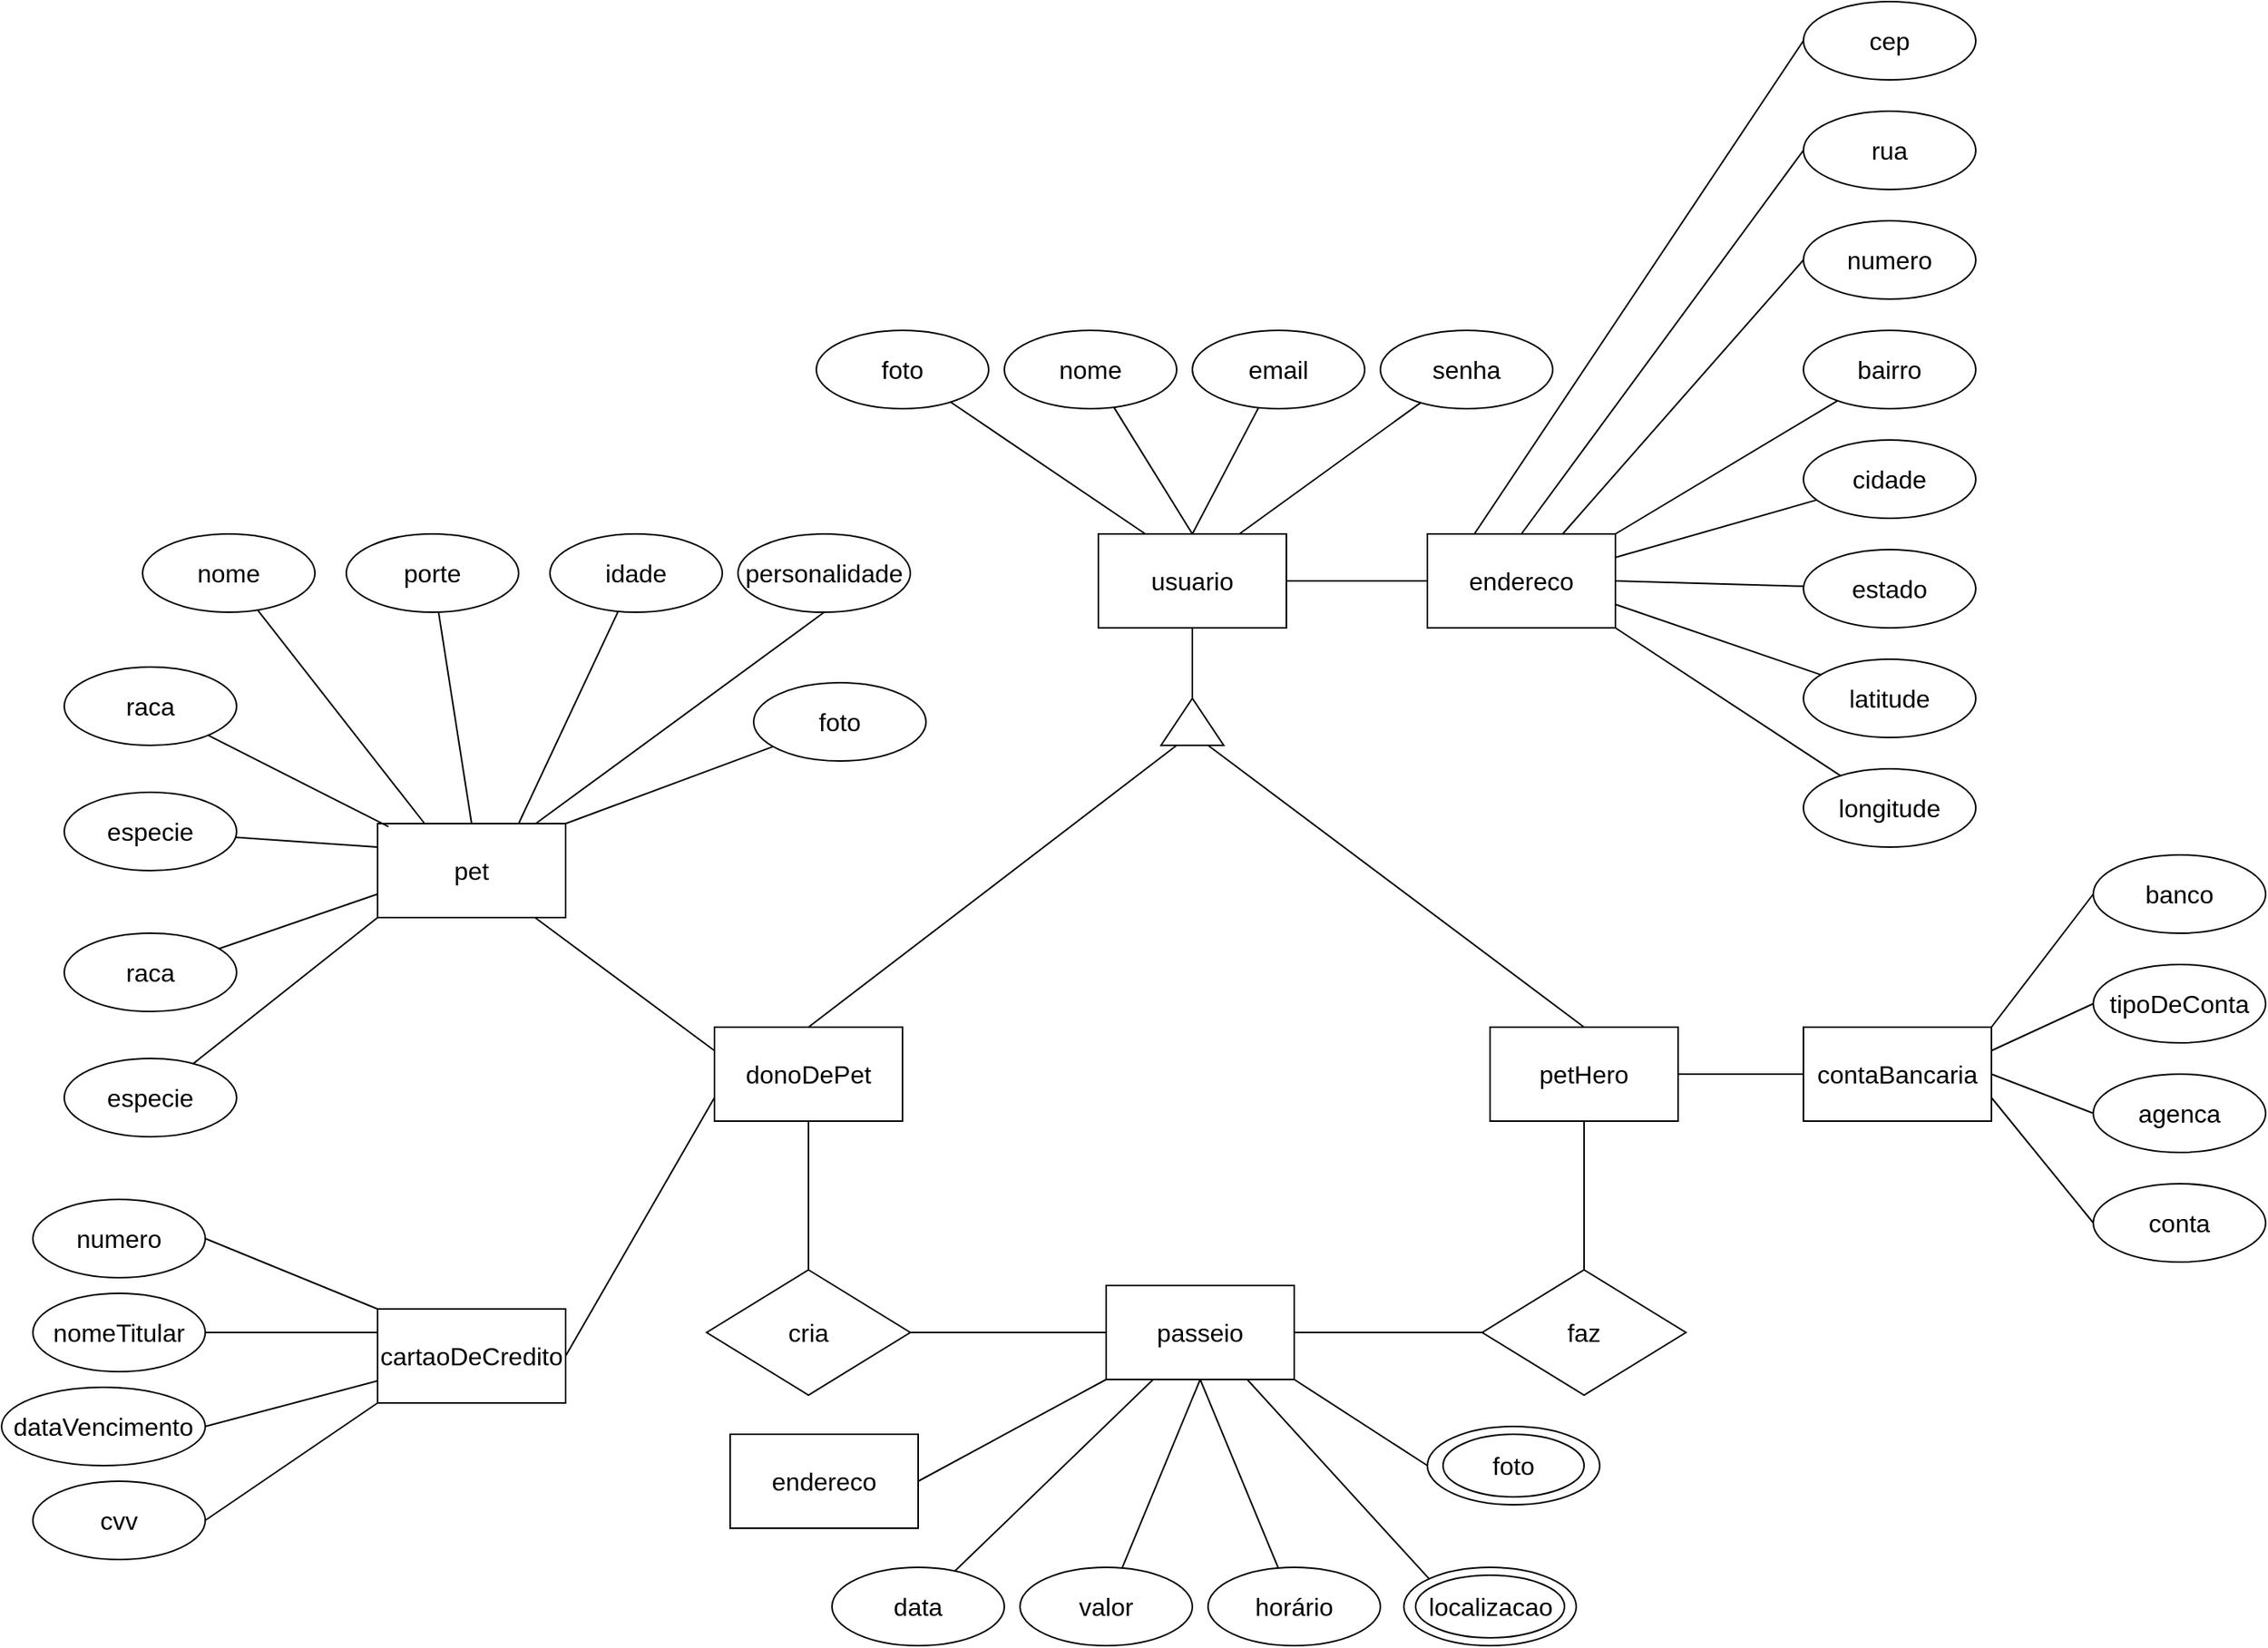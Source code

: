 <mxfile version="14.6.1" type="github">
  <diagram id="R2lEEEUBdFMjLlhIrx00" name="Page-1">
    <mxGraphModel dx="2844" dy="1608" grid="1" gridSize="10" guides="1" tooltips="1" connect="1" arrows="1" fold="1" page="1" pageScale="1" pageWidth="850" pageHeight="1100" math="0" shadow="0" extFonts="Permanent Marker^https://fonts.googleapis.com/css?family=Permanent+Marker">
      <root>
        <mxCell id="0" />
        <mxCell id="1" parent="0" />
        <mxCell id="7MaBJJEsDHiTCgpowhhf-4" style="edgeStyle=orthogonalEdgeStyle;rounded=0;orthogonalLoop=1;jettySize=auto;html=1;entryX=1;entryY=0.5;entryDx=0;entryDy=0;endArrow=none;endFill=0;" edge="1" parent="1" source="7MaBJJEsDHiTCgpowhhf-1" target="7MaBJJEsDHiTCgpowhhf-3">
          <mxGeometry relative="1" as="geometry" />
        </mxCell>
        <mxCell id="7MaBJJEsDHiTCgpowhhf-13" style="edgeStyle=none;rounded=0;orthogonalLoop=1;jettySize=auto;html=1;entryX=0;entryY=0.5;entryDx=0;entryDy=0;endArrow=none;endFill=0;" edge="1" parent="1" source="7MaBJJEsDHiTCgpowhhf-1" target="7MaBJJEsDHiTCgpowhhf-12">
          <mxGeometry relative="1" as="geometry" />
        </mxCell>
        <mxCell id="7MaBJJEsDHiTCgpowhhf-1" value="usuario" style="rounded=0;whiteSpace=wrap;html=1;fontSize=16;" vertex="1" parent="1">
          <mxGeometry x="830" y="360" width="120" height="60" as="geometry" />
        </mxCell>
        <mxCell id="7MaBJJEsDHiTCgpowhhf-3" value="" style="triangle;whiteSpace=wrap;html=1;rotation=-90;" vertex="1" parent="1">
          <mxGeometry x="875" y="460" width="30" height="40" as="geometry" />
        </mxCell>
        <mxCell id="7MaBJJEsDHiTCgpowhhf-7" style="rounded=0;orthogonalLoop=1;jettySize=auto;html=1;entryX=0;entryY=0.25;entryDx=0;entryDy=0;endArrow=none;endFill=0;exitX=0.5;exitY=0;exitDx=0;exitDy=0;" edge="1" parent="1" source="7MaBJJEsDHiTCgpowhhf-5" target="7MaBJJEsDHiTCgpowhhf-3">
          <mxGeometry relative="1" as="geometry" />
        </mxCell>
        <mxCell id="7MaBJJEsDHiTCgpowhhf-15" style="edgeStyle=none;rounded=0;orthogonalLoop=1;jettySize=auto;html=1;entryX=1;entryY=0.5;entryDx=0;entryDy=0;endArrow=none;endFill=0;exitX=0;exitY=0.75;exitDx=0;exitDy=0;" edge="1" parent="1" source="7MaBJJEsDHiTCgpowhhf-5" target="7MaBJJEsDHiTCgpowhhf-10">
          <mxGeometry relative="1" as="geometry" />
        </mxCell>
        <mxCell id="7MaBJJEsDHiTCgpowhhf-75" style="edgeStyle=none;rounded=0;orthogonalLoop=1;jettySize=auto;html=1;entryX=0.5;entryY=0;entryDx=0;entryDy=0;endArrow=none;endFill=0;" edge="1" parent="1" source="7MaBJJEsDHiTCgpowhhf-5" target="7MaBJJEsDHiTCgpowhhf-73">
          <mxGeometry relative="1" as="geometry" />
        </mxCell>
        <mxCell id="7MaBJJEsDHiTCgpowhhf-5" value="donoDePet" style="rounded=0;whiteSpace=wrap;html=1;fontSize=16;" vertex="1" parent="1">
          <mxGeometry x="585" y="675" width="120" height="60" as="geometry" />
        </mxCell>
        <mxCell id="7MaBJJEsDHiTCgpowhhf-8" style="edgeStyle=none;rounded=0;orthogonalLoop=1;jettySize=auto;html=1;entryX=0;entryY=0.75;entryDx=0;entryDy=0;endArrow=none;endFill=0;exitX=0.5;exitY=0;exitDx=0;exitDy=0;" edge="1" parent="1" source="7MaBJJEsDHiTCgpowhhf-6" target="7MaBJJEsDHiTCgpowhhf-3">
          <mxGeometry relative="1" as="geometry" />
        </mxCell>
        <mxCell id="7MaBJJEsDHiTCgpowhhf-14" style="edgeStyle=none;rounded=0;orthogonalLoop=1;jettySize=auto;html=1;endArrow=none;endFill=0;" edge="1" parent="1" source="7MaBJJEsDHiTCgpowhhf-6" target="7MaBJJEsDHiTCgpowhhf-11">
          <mxGeometry relative="1" as="geometry" />
        </mxCell>
        <mxCell id="7MaBJJEsDHiTCgpowhhf-76" style="edgeStyle=none;rounded=0;orthogonalLoop=1;jettySize=auto;html=1;entryX=0.5;entryY=0;entryDx=0;entryDy=0;endArrow=none;endFill=0;" edge="1" parent="1" source="7MaBJJEsDHiTCgpowhhf-6" target="7MaBJJEsDHiTCgpowhhf-74">
          <mxGeometry relative="1" as="geometry" />
        </mxCell>
        <mxCell id="7MaBJJEsDHiTCgpowhhf-6" value="petHero" style="rounded=0;whiteSpace=wrap;html=1;fontSize=16;" vertex="1" parent="1">
          <mxGeometry x="1080" y="675" width="120" height="60" as="geometry" />
        </mxCell>
        <mxCell id="7MaBJJEsDHiTCgpowhhf-16" style="edgeStyle=none;rounded=0;orthogonalLoop=1;jettySize=auto;html=1;entryX=0;entryY=0.25;entryDx=0;entryDy=0;endArrow=none;endFill=0;" edge="1" parent="1" source="7MaBJJEsDHiTCgpowhhf-9" target="7MaBJJEsDHiTCgpowhhf-5">
          <mxGeometry relative="1" as="geometry" />
        </mxCell>
        <mxCell id="7MaBJJEsDHiTCgpowhhf-63" style="edgeStyle=none;rounded=0;orthogonalLoop=1;jettySize=auto;html=1;endArrow=none;endFill=0;entryX=0.5;entryY=1;entryDx=0;entryDy=0;" edge="1" parent="1" source="7MaBJJEsDHiTCgpowhhf-9" target="7MaBJJEsDHiTCgpowhhf-55">
          <mxGeometry relative="1" as="geometry">
            <mxPoint x="630" y="475" as="targetPoint" />
          </mxGeometry>
        </mxCell>
        <mxCell id="7MaBJJEsDHiTCgpowhhf-9" value="pet" style="rounded=0;whiteSpace=wrap;html=1;fontSize=16;" vertex="1" parent="1">
          <mxGeometry x="370" y="545" width="120" height="60" as="geometry" />
        </mxCell>
        <mxCell id="7MaBJJEsDHiTCgpowhhf-10" value="cartaoDeCredito" style="rounded=0;whiteSpace=wrap;html=1;fontSize=16;" vertex="1" parent="1">
          <mxGeometry x="370" y="855" width="120" height="60" as="geometry" />
        </mxCell>
        <mxCell id="7MaBJJEsDHiTCgpowhhf-11" value="contaBancaria" style="rounded=0;whiteSpace=wrap;html=1;fontSize=16;" vertex="1" parent="1">
          <mxGeometry x="1280" y="675" width="120" height="60" as="geometry" />
        </mxCell>
        <mxCell id="7MaBJJEsDHiTCgpowhhf-12" value="endereco" style="rounded=0;whiteSpace=wrap;html=1;fontSize=16;" vertex="1" parent="1">
          <mxGeometry x="1040" y="360" width="120" height="60" as="geometry" />
        </mxCell>
        <mxCell id="7MaBJJEsDHiTCgpowhhf-20" style="edgeStyle=none;rounded=0;orthogonalLoop=1;jettySize=auto;html=1;entryX=0.5;entryY=0;entryDx=0;entryDy=0;endArrow=none;endFill=0;" edge="1" parent="1" source="7MaBJJEsDHiTCgpowhhf-17" target="7MaBJJEsDHiTCgpowhhf-1">
          <mxGeometry relative="1" as="geometry" />
        </mxCell>
        <mxCell id="7MaBJJEsDHiTCgpowhhf-17" value="nome" style="ellipse;whiteSpace=wrap;html=1;fontSize=16;" vertex="1" parent="1">
          <mxGeometry x="770" y="230" width="110" height="50" as="geometry" />
        </mxCell>
        <mxCell id="7MaBJJEsDHiTCgpowhhf-21" style="edgeStyle=none;rounded=0;orthogonalLoop=1;jettySize=auto;html=1;endArrow=none;endFill=0;" edge="1" parent="1" source="7MaBJJEsDHiTCgpowhhf-18">
          <mxGeometry relative="1" as="geometry">
            <mxPoint x="890" y="360" as="targetPoint" />
          </mxGeometry>
        </mxCell>
        <mxCell id="7MaBJJEsDHiTCgpowhhf-18" value="email" style="ellipse;whiteSpace=wrap;html=1;fontSize=16;" vertex="1" parent="1">
          <mxGeometry x="890" y="230" width="110" height="50" as="geometry" />
        </mxCell>
        <mxCell id="7MaBJJEsDHiTCgpowhhf-22" style="edgeStyle=none;rounded=0;orthogonalLoop=1;jettySize=auto;html=1;entryX=0.75;entryY=0;entryDx=0;entryDy=0;endArrow=none;endFill=0;" edge="1" parent="1" source="7MaBJJEsDHiTCgpowhhf-19" target="7MaBJJEsDHiTCgpowhhf-1">
          <mxGeometry relative="1" as="geometry" />
        </mxCell>
        <mxCell id="7MaBJJEsDHiTCgpowhhf-19" value="senha" style="ellipse;whiteSpace=wrap;html=1;fontSize=16;" vertex="1" parent="1">
          <mxGeometry x="1010" y="230" width="110" height="50" as="geometry" />
        </mxCell>
        <mxCell id="7MaBJJEsDHiTCgpowhhf-32" style="edgeStyle=none;rounded=0;orthogonalLoop=1;jettySize=auto;html=1;entryX=0.25;entryY=0;entryDx=0;entryDy=0;endArrow=none;endFill=0;exitX=0;exitY=0.5;exitDx=0;exitDy=0;" edge="1" parent="1" source="7MaBJJEsDHiTCgpowhhf-23" target="7MaBJJEsDHiTCgpowhhf-12">
          <mxGeometry relative="1" as="geometry" />
        </mxCell>
        <mxCell id="7MaBJJEsDHiTCgpowhhf-23" value="cep" style="ellipse;whiteSpace=wrap;html=1;fontSize=16;" vertex="1" parent="1">
          <mxGeometry x="1280" y="20" width="110" height="50" as="geometry" />
        </mxCell>
        <mxCell id="7MaBJJEsDHiTCgpowhhf-33" style="edgeStyle=none;rounded=0;orthogonalLoop=1;jettySize=auto;html=1;entryX=0.5;entryY=0;entryDx=0;entryDy=0;endArrow=none;endFill=0;exitX=0;exitY=0.5;exitDx=0;exitDy=0;" edge="1" parent="1" source="7MaBJJEsDHiTCgpowhhf-24" target="7MaBJJEsDHiTCgpowhhf-12">
          <mxGeometry relative="1" as="geometry" />
        </mxCell>
        <mxCell id="7MaBJJEsDHiTCgpowhhf-24" value="rua" style="ellipse;whiteSpace=wrap;html=1;fontSize=16;" vertex="1" parent="1">
          <mxGeometry x="1280" y="90" width="110" height="50" as="geometry" />
        </mxCell>
        <mxCell id="7MaBJJEsDHiTCgpowhhf-34" style="edgeStyle=none;rounded=0;orthogonalLoop=1;jettySize=auto;html=1;endArrow=none;endFill=0;exitX=0;exitY=0.5;exitDx=0;exitDy=0;" edge="1" parent="1" source="7MaBJJEsDHiTCgpowhhf-25" target="7MaBJJEsDHiTCgpowhhf-12">
          <mxGeometry relative="1" as="geometry" />
        </mxCell>
        <mxCell id="7MaBJJEsDHiTCgpowhhf-25" value="numero" style="ellipse;whiteSpace=wrap;html=1;fontSize=16;" vertex="1" parent="1">
          <mxGeometry x="1280" y="160" width="110" height="50" as="geometry" />
        </mxCell>
        <mxCell id="7MaBJJEsDHiTCgpowhhf-35" style="edgeStyle=none;rounded=0;orthogonalLoop=1;jettySize=auto;html=1;entryX=1;entryY=0;entryDx=0;entryDy=0;endArrow=none;endFill=0;" edge="1" parent="1" source="7MaBJJEsDHiTCgpowhhf-26" target="7MaBJJEsDHiTCgpowhhf-12">
          <mxGeometry relative="1" as="geometry" />
        </mxCell>
        <mxCell id="7MaBJJEsDHiTCgpowhhf-26" value="bairro" style="ellipse;whiteSpace=wrap;html=1;fontSize=16;" vertex="1" parent="1">
          <mxGeometry x="1280" y="230" width="110" height="50" as="geometry" />
        </mxCell>
        <mxCell id="7MaBJJEsDHiTCgpowhhf-36" style="edgeStyle=none;rounded=0;orthogonalLoop=1;jettySize=auto;html=1;entryX=1;entryY=0.25;entryDx=0;entryDy=0;endArrow=none;endFill=0;" edge="1" parent="1" source="7MaBJJEsDHiTCgpowhhf-27" target="7MaBJJEsDHiTCgpowhhf-12">
          <mxGeometry relative="1" as="geometry" />
        </mxCell>
        <mxCell id="7MaBJJEsDHiTCgpowhhf-27" value="cidade" style="ellipse;whiteSpace=wrap;html=1;fontSize=16;" vertex="1" parent="1">
          <mxGeometry x="1280" y="300" width="110" height="50" as="geometry" />
        </mxCell>
        <mxCell id="7MaBJJEsDHiTCgpowhhf-37" style="edgeStyle=none;rounded=0;orthogonalLoop=1;jettySize=auto;html=1;entryX=1;entryY=0.5;entryDx=0;entryDy=0;endArrow=none;endFill=0;" edge="1" parent="1" source="7MaBJJEsDHiTCgpowhhf-28" target="7MaBJJEsDHiTCgpowhhf-12">
          <mxGeometry relative="1" as="geometry" />
        </mxCell>
        <mxCell id="7MaBJJEsDHiTCgpowhhf-28" value="estado" style="ellipse;whiteSpace=wrap;html=1;fontSize=16;" vertex="1" parent="1">
          <mxGeometry x="1280" y="370" width="110" height="50" as="geometry" />
        </mxCell>
        <mxCell id="7MaBJJEsDHiTCgpowhhf-38" style="edgeStyle=none;rounded=0;orthogonalLoop=1;jettySize=auto;html=1;entryX=1;entryY=0.75;entryDx=0;entryDy=0;endArrow=none;endFill=0;" edge="1" parent="1" source="7MaBJJEsDHiTCgpowhhf-29" target="7MaBJJEsDHiTCgpowhhf-12">
          <mxGeometry relative="1" as="geometry" />
        </mxCell>
        <mxCell id="7MaBJJEsDHiTCgpowhhf-29" value="latitude" style="ellipse;whiteSpace=wrap;html=1;fontSize=16;" vertex="1" parent="1">
          <mxGeometry x="1280" y="440" width="110" height="50" as="geometry" />
        </mxCell>
        <mxCell id="7MaBJJEsDHiTCgpowhhf-39" style="edgeStyle=none;rounded=0;orthogonalLoop=1;jettySize=auto;html=1;entryX=1;entryY=1;entryDx=0;entryDy=0;endArrow=none;endFill=0;" edge="1" parent="1" source="7MaBJJEsDHiTCgpowhhf-30" target="7MaBJJEsDHiTCgpowhhf-12">
          <mxGeometry relative="1" as="geometry" />
        </mxCell>
        <mxCell id="7MaBJJEsDHiTCgpowhhf-30" value="longitude" style="ellipse;whiteSpace=wrap;html=1;fontSize=16;" vertex="1" parent="1">
          <mxGeometry x="1280" y="510" width="110" height="50" as="geometry" />
        </mxCell>
        <mxCell id="7MaBJJEsDHiTCgpowhhf-44" style="edgeStyle=none;rounded=0;orthogonalLoop=1;jettySize=auto;html=1;entryX=1;entryY=0;entryDx=0;entryDy=0;endArrow=none;endFill=0;exitX=0;exitY=0.5;exitDx=0;exitDy=0;" edge="1" parent="1" source="7MaBJJEsDHiTCgpowhhf-40" target="7MaBJJEsDHiTCgpowhhf-11">
          <mxGeometry relative="1" as="geometry" />
        </mxCell>
        <mxCell id="7MaBJJEsDHiTCgpowhhf-40" value="banco" style="ellipse;whiteSpace=wrap;html=1;fontSize=16;" vertex="1" parent="1">
          <mxGeometry x="1465" y="565" width="110" height="50" as="geometry" />
        </mxCell>
        <mxCell id="7MaBJJEsDHiTCgpowhhf-45" style="edgeStyle=none;rounded=0;orthogonalLoop=1;jettySize=auto;html=1;entryX=1;entryY=0.25;entryDx=0;entryDy=0;endArrow=none;endFill=0;exitX=0;exitY=0.5;exitDx=0;exitDy=0;" edge="1" parent="1" source="7MaBJJEsDHiTCgpowhhf-41" target="7MaBJJEsDHiTCgpowhhf-11">
          <mxGeometry relative="1" as="geometry" />
        </mxCell>
        <mxCell id="7MaBJJEsDHiTCgpowhhf-41" value="tipoDeConta" style="ellipse;whiteSpace=wrap;html=1;fontSize=16;" vertex="1" parent="1">
          <mxGeometry x="1465" y="635" width="110" height="50" as="geometry" />
        </mxCell>
        <mxCell id="7MaBJJEsDHiTCgpowhhf-46" style="edgeStyle=none;rounded=0;orthogonalLoop=1;jettySize=auto;html=1;entryX=1;entryY=0.5;entryDx=0;entryDy=0;endArrow=none;endFill=0;exitX=0;exitY=0.5;exitDx=0;exitDy=0;" edge="1" parent="1" source="7MaBJJEsDHiTCgpowhhf-42" target="7MaBJJEsDHiTCgpowhhf-11">
          <mxGeometry relative="1" as="geometry" />
        </mxCell>
        <mxCell id="7MaBJJEsDHiTCgpowhhf-42" value="agenca" style="ellipse;whiteSpace=wrap;html=1;fontSize=16;" vertex="1" parent="1">
          <mxGeometry x="1465" y="705" width="110" height="50" as="geometry" />
        </mxCell>
        <mxCell id="7MaBJJEsDHiTCgpowhhf-47" style="edgeStyle=none;rounded=0;orthogonalLoop=1;jettySize=auto;html=1;entryX=1;entryY=0.75;entryDx=0;entryDy=0;endArrow=none;endFill=0;exitX=0;exitY=0.5;exitDx=0;exitDy=0;" edge="1" parent="1" source="7MaBJJEsDHiTCgpowhhf-43" target="7MaBJJEsDHiTCgpowhhf-11">
          <mxGeometry relative="1" as="geometry" />
        </mxCell>
        <mxCell id="7MaBJJEsDHiTCgpowhhf-43" value="conta" style="ellipse;whiteSpace=wrap;html=1;fontSize=16;" vertex="1" parent="1">
          <mxGeometry x="1465" y="775" width="110" height="50" as="geometry" />
        </mxCell>
        <mxCell id="7MaBJJEsDHiTCgpowhhf-56" style="edgeStyle=none;rounded=0;orthogonalLoop=1;jettySize=auto;html=1;entryX=0;entryY=1;entryDx=0;entryDy=0;endArrow=none;endFill=0;" edge="1" parent="1" source="7MaBJJEsDHiTCgpowhhf-48" target="7MaBJJEsDHiTCgpowhhf-9">
          <mxGeometry relative="1" as="geometry" />
        </mxCell>
        <mxCell id="7MaBJJEsDHiTCgpowhhf-48" value="especie" style="ellipse;whiteSpace=wrap;html=1;fontSize=16;" vertex="1" parent="1">
          <mxGeometry x="170" y="695" width="110" height="50" as="geometry" />
        </mxCell>
        <mxCell id="7MaBJJEsDHiTCgpowhhf-57" style="edgeStyle=none;rounded=0;orthogonalLoop=1;jettySize=auto;html=1;entryX=0;entryY=0.75;entryDx=0;entryDy=0;endArrow=none;endFill=0;" edge="1" parent="1" source="7MaBJJEsDHiTCgpowhhf-49" target="7MaBJJEsDHiTCgpowhhf-9">
          <mxGeometry relative="1" as="geometry" />
        </mxCell>
        <mxCell id="7MaBJJEsDHiTCgpowhhf-49" value="raca" style="ellipse;whiteSpace=wrap;html=1;fontSize=16;" vertex="1" parent="1">
          <mxGeometry x="170" y="615" width="110" height="50" as="geometry" />
        </mxCell>
        <mxCell id="7MaBJJEsDHiTCgpowhhf-58" style="edgeStyle=none;rounded=0;orthogonalLoop=1;jettySize=auto;html=1;entryX=0;entryY=0.25;entryDx=0;entryDy=0;endArrow=none;endFill=0;" edge="1" parent="1" source="7MaBJJEsDHiTCgpowhhf-50" target="7MaBJJEsDHiTCgpowhhf-9">
          <mxGeometry relative="1" as="geometry" />
        </mxCell>
        <mxCell id="7MaBJJEsDHiTCgpowhhf-50" value="especie" style="ellipse;whiteSpace=wrap;html=1;fontSize=16;" vertex="1" parent="1">
          <mxGeometry x="170" y="525" width="110" height="50" as="geometry" />
        </mxCell>
        <mxCell id="7MaBJJEsDHiTCgpowhhf-59" style="edgeStyle=none;rounded=0;orthogonalLoop=1;jettySize=auto;html=1;entryX=0.058;entryY=0.033;entryDx=0;entryDy=0;entryPerimeter=0;endArrow=none;endFill=0;" edge="1" parent="1" source="7MaBJJEsDHiTCgpowhhf-51" target="7MaBJJEsDHiTCgpowhhf-9">
          <mxGeometry relative="1" as="geometry" />
        </mxCell>
        <mxCell id="7MaBJJEsDHiTCgpowhhf-51" value="raca" style="ellipse;whiteSpace=wrap;html=1;fontSize=16;" vertex="1" parent="1">
          <mxGeometry x="170" y="445" width="110" height="50" as="geometry" />
        </mxCell>
        <mxCell id="7MaBJJEsDHiTCgpowhhf-60" style="edgeStyle=none;rounded=0;orthogonalLoop=1;jettySize=auto;html=1;entryX=0.25;entryY=0;entryDx=0;entryDy=0;endArrow=none;endFill=0;" edge="1" parent="1" source="7MaBJJEsDHiTCgpowhhf-52" target="7MaBJJEsDHiTCgpowhhf-9">
          <mxGeometry relative="1" as="geometry" />
        </mxCell>
        <mxCell id="7MaBJJEsDHiTCgpowhhf-52" value="nome" style="ellipse;whiteSpace=wrap;html=1;fontSize=16;" vertex="1" parent="1">
          <mxGeometry x="220" y="360" width="110" height="50" as="geometry" />
        </mxCell>
        <mxCell id="7MaBJJEsDHiTCgpowhhf-61" style="edgeStyle=none;rounded=0;orthogonalLoop=1;jettySize=auto;html=1;entryX=0.5;entryY=0;entryDx=0;entryDy=0;endArrow=none;endFill=0;" edge="1" parent="1" source="7MaBJJEsDHiTCgpowhhf-53" target="7MaBJJEsDHiTCgpowhhf-9">
          <mxGeometry relative="1" as="geometry" />
        </mxCell>
        <mxCell id="7MaBJJEsDHiTCgpowhhf-53" value="porte" style="ellipse;whiteSpace=wrap;html=1;fontSize=16;" vertex="1" parent="1">
          <mxGeometry x="350" y="360" width="110" height="50" as="geometry" />
        </mxCell>
        <mxCell id="7MaBJJEsDHiTCgpowhhf-62" style="edgeStyle=none;rounded=0;orthogonalLoop=1;jettySize=auto;html=1;entryX=0.75;entryY=0;entryDx=0;entryDy=0;endArrow=none;endFill=0;" edge="1" parent="1" source="7MaBJJEsDHiTCgpowhhf-54" target="7MaBJJEsDHiTCgpowhhf-9">
          <mxGeometry relative="1" as="geometry" />
        </mxCell>
        <mxCell id="7MaBJJEsDHiTCgpowhhf-54" value="idade" style="ellipse;whiteSpace=wrap;html=1;fontSize=16;" vertex="1" parent="1">
          <mxGeometry x="480" y="360" width="110" height="50" as="geometry" />
        </mxCell>
        <mxCell id="7MaBJJEsDHiTCgpowhhf-55" value="personalidade" style="ellipse;whiteSpace=wrap;html=1;fontSize=16;" vertex="1" parent="1">
          <mxGeometry x="600" y="360" width="110" height="50" as="geometry" />
        </mxCell>
        <mxCell id="7MaBJJEsDHiTCgpowhhf-69" style="edgeStyle=none;rounded=0;orthogonalLoop=1;jettySize=auto;html=1;entryX=0;entryY=0;entryDx=0;entryDy=0;endArrow=none;endFill=0;exitX=1;exitY=0.5;exitDx=0;exitDy=0;" edge="1" parent="1" source="7MaBJJEsDHiTCgpowhhf-64" target="7MaBJJEsDHiTCgpowhhf-10">
          <mxGeometry relative="1" as="geometry" />
        </mxCell>
        <mxCell id="7MaBJJEsDHiTCgpowhhf-64" value="numero" style="ellipse;whiteSpace=wrap;html=1;fontSize=16;" vertex="1" parent="1">
          <mxGeometry x="150" y="785" width="110" height="50" as="geometry" />
        </mxCell>
        <mxCell id="7MaBJJEsDHiTCgpowhhf-70" style="edgeStyle=none;rounded=0;orthogonalLoop=1;jettySize=auto;html=1;entryX=0;entryY=0.25;entryDx=0;entryDy=0;endArrow=none;endFill=0;" edge="1" parent="1" source="7MaBJJEsDHiTCgpowhhf-65" target="7MaBJJEsDHiTCgpowhhf-10">
          <mxGeometry relative="1" as="geometry" />
        </mxCell>
        <mxCell id="7MaBJJEsDHiTCgpowhhf-65" value="nomeTitular" style="ellipse;whiteSpace=wrap;html=1;fontSize=16;" vertex="1" parent="1">
          <mxGeometry x="150" y="845" width="110" height="50" as="geometry" />
        </mxCell>
        <mxCell id="7MaBJJEsDHiTCgpowhhf-71" style="edgeStyle=none;rounded=0;orthogonalLoop=1;jettySize=auto;html=1;endArrow=none;endFill=0;exitX=1;exitY=0.5;exitDx=0;exitDy=0;" edge="1" parent="1" source="7MaBJJEsDHiTCgpowhhf-66" target="7MaBJJEsDHiTCgpowhhf-10">
          <mxGeometry relative="1" as="geometry" />
        </mxCell>
        <mxCell id="7MaBJJEsDHiTCgpowhhf-66" value="dataVencimento" style="ellipse;whiteSpace=wrap;html=1;fontSize=16;" vertex="1" parent="1">
          <mxGeometry x="130" y="905" width="130" height="50" as="geometry" />
        </mxCell>
        <mxCell id="7MaBJJEsDHiTCgpowhhf-72" style="edgeStyle=none;rounded=0;orthogonalLoop=1;jettySize=auto;html=1;entryX=0;entryY=1;entryDx=0;entryDy=0;endArrow=none;endFill=0;exitX=1;exitY=0.5;exitDx=0;exitDy=0;" edge="1" parent="1" source="7MaBJJEsDHiTCgpowhhf-68" target="7MaBJJEsDHiTCgpowhhf-10">
          <mxGeometry relative="1" as="geometry" />
        </mxCell>
        <mxCell id="7MaBJJEsDHiTCgpowhhf-68" value="cvv" style="ellipse;whiteSpace=wrap;html=1;fontSize=16;" vertex="1" parent="1">
          <mxGeometry x="150" y="965" width="110" height="50" as="geometry" />
        </mxCell>
        <mxCell id="7MaBJJEsDHiTCgpowhhf-78" style="edgeStyle=none;rounded=0;orthogonalLoop=1;jettySize=auto;html=1;entryX=0;entryY=0.5;entryDx=0;entryDy=0;endArrow=none;endFill=0;" edge="1" parent="1" source="7MaBJJEsDHiTCgpowhhf-73" target="7MaBJJEsDHiTCgpowhhf-77">
          <mxGeometry relative="1" as="geometry" />
        </mxCell>
        <mxCell id="7MaBJJEsDHiTCgpowhhf-73" value="&lt;font style=&quot;font-size: 16px;&quot;&gt;cria&lt;/font&gt;" style="rhombus;whiteSpace=wrap;html=1;fontSize=16;" vertex="1" parent="1">
          <mxGeometry x="580" y="830" width="130" height="80" as="geometry" />
        </mxCell>
        <mxCell id="7MaBJJEsDHiTCgpowhhf-74" value="&lt;font style=&quot;font-size: 16px;&quot;&gt;faz&lt;/font&gt;" style="rhombus;whiteSpace=wrap;html=1;fontSize=16;" vertex="1" parent="1">
          <mxGeometry x="1075" y="830" width="130" height="80" as="geometry" />
        </mxCell>
        <mxCell id="7MaBJJEsDHiTCgpowhhf-79" style="edgeStyle=none;rounded=0;orthogonalLoop=1;jettySize=auto;html=1;entryX=0;entryY=0.5;entryDx=0;entryDy=0;endArrow=none;endFill=0;exitX=1;exitY=0.5;exitDx=0;exitDy=0;" edge="1" parent="1" source="7MaBJJEsDHiTCgpowhhf-77" target="7MaBJJEsDHiTCgpowhhf-74">
          <mxGeometry relative="1" as="geometry">
            <mxPoint x="1040" y="865.0" as="sourcePoint" />
          </mxGeometry>
        </mxCell>
        <mxCell id="7MaBJJEsDHiTCgpowhhf-77" value="&lt;font style=&quot;font-size: 16px&quot;&gt;passeio&lt;/font&gt;" style="rounded=0;whiteSpace=wrap;html=1;" vertex="1" parent="1">
          <mxGeometry x="835" y="840" width="120" height="60" as="geometry" />
        </mxCell>
        <mxCell id="7MaBJJEsDHiTCgpowhhf-88" style="edgeStyle=none;rounded=0;orthogonalLoop=1;jettySize=auto;html=1;entryX=0;entryY=1;entryDx=0;entryDy=0;endArrow=none;endFill=0;exitX=1;exitY=0.5;exitDx=0;exitDy=0;" edge="1" parent="1" source="7MaBJJEsDHiTCgpowhhf-103" target="7MaBJJEsDHiTCgpowhhf-77">
          <mxGeometry relative="1" as="geometry">
            <mxPoint x="730" y="965" as="sourcePoint" />
          </mxGeometry>
        </mxCell>
        <mxCell id="7MaBJJEsDHiTCgpowhhf-89" style="edgeStyle=none;rounded=0;orthogonalLoop=1;jettySize=auto;html=1;entryX=0.25;entryY=1;entryDx=0;entryDy=0;endArrow=none;endFill=0;" edge="1" parent="1" source="7MaBJJEsDHiTCgpowhhf-81" target="7MaBJJEsDHiTCgpowhhf-77">
          <mxGeometry relative="1" as="geometry" />
        </mxCell>
        <mxCell id="7MaBJJEsDHiTCgpowhhf-81" value="data" style="ellipse;whiteSpace=wrap;html=1;fontSize=16;" vertex="1" parent="1">
          <mxGeometry x="660" y="1020" width="110" height="50" as="geometry" />
        </mxCell>
        <mxCell id="7MaBJJEsDHiTCgpowhhf-90" style="edgeStyle=none;rounded=0;orthogonalLoop=1;jettySize=auto;html=1;entryX=0.5;entryY=1;entryDx=0;entryDy=0;endArrow=none;endFill=0;" edge="1" parent="1" source="7MaBJJEsDHiTCgpowhhf-82" target="7MaBJJEsDHiTCgpowhhf-77">
          <mxGeometry relative="1" as="geometry" />
        </mxCell>
        <mxCell id="7MaBJJEsDHiTCgpowhhf-82" value="valor" style="ellipse;whiteSpace=wrap;html=1;fontSize=16;" vertex="1" parent="1">
          <mxGeometry x="780" y="1020" width="110" height="50" as="geometry" />
        </mxCell>
        <mxCell id="7MaBJJEsDHiTCgpowhhf-91" style="edgeStyle=none;rounded=0;orthogonalLoop=1;jettySize=auto;html=1;entryX=0.5;entryY=1;entryDx=0;entryDy=0;endArrow=none;endFill=0;" edge="1" parent="1" source="7MaBJJEsDHiTCgpowhhf-83" target="7MaBJJEsDHiTCgpowhhf-77">
          <mxGeometry relative="1" as="geometry" />
        </mxCell>
        <mxCell id="7MaBJJEsDHiTCgpowhhf-83" value="horário" style="ellipse;whiteSpace=wrap;html=1;fontSize=16;" vertex="1" parent="1">
          <mxGeometry x="900" y="1020" width="110" height="50" as="geometry" />
        </mxCell>
        <mxCell id="7MaBJJEsDHiTCgpowhhf-92" style="edgeStyle=none;rounded=0;orthogonalLoop=1;jettySize=auto;html=1;entryX=0.75;entryY=1;entryDx=0;entryDy=0;endArrow=none;endFill=0;exitX=0;exitY=0;exitDx=0;exitDy=0;" edge="1" parent="1" source="7MaBJJEsDHiTCgpowhhf-84" target="7MaBJJEsDHiTCgpowhhf-77">
          <mxGeometry relative="1" as="geometry" />
        </mxCell>
        <mxCell id="7MaBJJEsDHiTCgpowhhf-84" value="localizacao" style="ellipse;whiteSpace=wrap;html=1;" vertex="1" parent="1">
          <mxGeometry x="1025" y="1020" width="110" height="50" as="geometry" />
        </mxCell>
        <mxCell id="7MaBJJEsDHiTCgpowhhf-94" style="edgeStyle=none;rounded=0;orthogonalLoop=1;jettySize=auto;html=1;entryX=1;entryY=1;entryDx=0;entryDy=0;endArrow=none;endFill=0;exitX=0;exitY=0.5;exitDx=0;exitDy=0;" edge="1" parent="1" source="7MaBJJEsDHiTCgpowhhf-93" target="7MaBJJEsDHiTCgpowhhf-77">
          <mxGeometry relative="1" as="geometry" />
        </mxCell>
        <mxCell id="7MaBJJEsDHiTCgpowhhf-93" value="foto" style="ellipse;whiteSpace=wrap;html=1;" vertex="1" parent="1">
          <mxGeometry x="1040" y="930" width="110" height="50" as="geometry" />
        </mxCell>
        <mxCell id="7MaBJJEsDHiTCgpowhhf-95" value="&lt;font style=&quot;font-size: 16px&quot;&gt;foto&lt;/font&gt;" style="ellipse;whiteSpace=wrap;html=1;" vertex="1" parent="1">
          <mxGeometry x="1050" y="935" width="90" height="40" as="geometry" />
        </mxCell>
        <mxCell id="7MaBJJEsDHiTCgpowhhf-96" value="&lt;font style=&quot;font-size: 16px&quot;&gt;localizacao&lt;/font&gt;" style="ellipse;whiteSpace=wrap;html=1;" vertex="1" parent="1">
          <mxGeometry x="1032.5" y="1025" width="95" height="40" as="geometry" />
        </mxCell>
        <mxCell id="7MaBJJEsDHiTCgpowhhf-98" style="edgeStyle=none;rounded=0;orthogonalLoop=1;jettySize=auto;html=1;entryX=1;entryY=0;entryDx=0;entryDy=0;fontSize=16;endArrow=none;endFill=0;" edge="1" parent="1" source="7MaBJJEsDHiTCgpowhhf-97" target="7MaBJJEsDHiTCgpowhhf-9">
          <mxGeometry relative="1" as="geometry" />
        </mxCell>
        <mxCell id="7MaBJJEsDHiTCgpowhhf-97" value="foto" style="ellipse;whiteSpace=wrap;html=1;fontSize=16;" vertex="1" parent="1">
          <mxGeometry x="610" y="455" width="110" height="50" as="geometry" />
        </mxCell>
        <mxCell id="7MaBJJEsDHiTCgpowhhf-99" style="edgeStyle=none;rounded=0;orthogonalLoop=1;jettySize=auto;html=1;exitX=0;exitY=1;exitDx=0;exitDy=0;fontSize=16;endArrow=none;endFill=0;" edge="1" parent="1" source="7MaBJJEsDHiTCgpowhhf-18" target="7MaBJJEsDHiTCgpowhhf-18">
          <mxGeometry relative="1" as="geometry" />
        </mxCell>
        <mxCell id="7MaBJJEsDHiTCgpowhhf-102" style="edgeStyle=none;rounded=0;orthogonalLoop=1;jettySize=auto;html=1;entryX=0.25;entryY=0;entryDx=0;entryDy=0;fontSize=16;endArrow=none;endFill=0;" edge="1" parent="1" source="7MaBJJEsDHiTCgpowhhf-101" target="7MaBJJEsDHiTCgpowhhf-1">
          <mxGeometry relative="1" as="geometry" />
        </mxCell>
        <mxCell id="7MaBJJEsDHiTCgpowhhf-101" value="foto" style="ellipse;whiteSpace=wrap;html=1;fontSize=16;" vertex="1" parent="1">
          <mxGeometry x="650" y="230" width="110" height="50" as="geometry" />
        </mxCell>
        <mxCell id="7MaBJJEsDHiTCgpowhhf-103" value="endereco" style="rounded=0;whiteSpace=wrap;html=1;fontSize=16;" vertex="1" parent="1">
          <mxGeometry x="595" y="935" width="120" height="60" as="geometry" />
        </mxCell>
      </root>
    </mxGraphModel>
  </diagram>
</mxfile>
